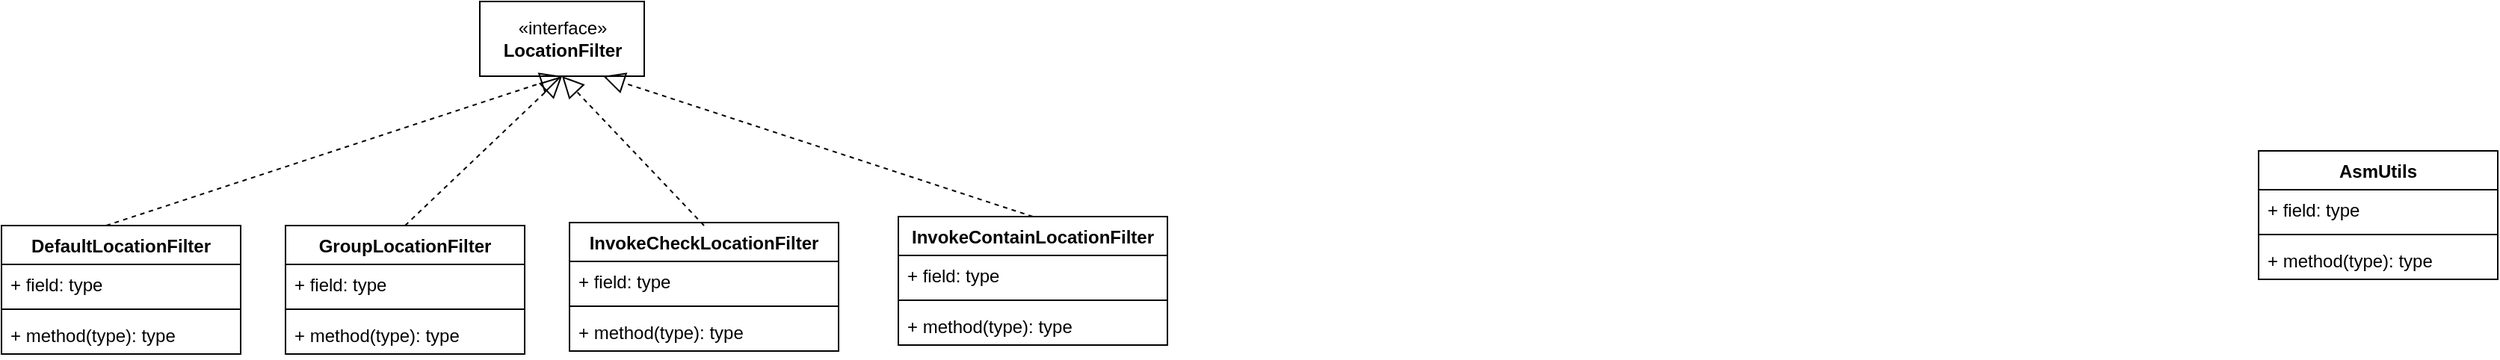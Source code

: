 <mxfile version="13.9.8" type="device"><diagram id="YqVpfJXtXAGpBOzC9GAB" name="第 1 页"><mxGraphModel dx="1186" dy="595" grid="1" gridSize="10" guides="1" tooltips="1" connect="1" arrows="1" fold="1" page="1" pageScale="1" pageWidth="33000" pageHeight="46810" math="0" shadow="0"><root><mxCell id="0"/><mxCell id="1" parent="0"/><mxCell id="HU1rTl_RN9vJXmignO6L-1" value="«interface»&lt;br&gt;&lt;b&gt;LocationFilter&lt;/b&gt;" style="html=1;" vertex="1" parent="1"><mxGeometry x="460" y="170" width="110" height="50" as="geometry"/></mxCell><mxCell id="HU1rTl_RN9vJXmignO6L-2" value="DefaultLocationFilter" style="swimlane;fontStyle=1;align=center;verticalAlign=top;childLayout=stackLayout;horizontal=1;startSize=26;horizontalStack=0;resizeParent=1;resizeParentMax=0;resizeLast=0;collapsible=1;marginBottom=0;" vertex="1" parent="1"><mxGeometry x="140" y="320" width="160" height="86" as="geometry"/></mxCell><mxCell id="HU1rTl_RN9vJXmignO6L-6" value="" style="endArrow=block;dashed=1;endFill=0;endSize=12;html=1;entryX=0.5;entryY=1;entryDx=0;entryDy=0;" edge="1" parent="HU1rTl_RN9vJXmignO6L-2" target="HU1rTl_RN9vJXmignO6L-1"><mxGeometry width="160" relative="1" as="geometry"><mxPoint x="70" as="sourcePoint"/><mxPoint x="230" as="targetPoint"/></mxGeometry></mxCell><mxCell id="HU1rTl_RN9vJXmignO6L-3" value="+ field: type" style="text;strokeColor=none;fillColor=none;align=left;verticalAlign=top;spacingLeft=4;spacingRight=4;overflow=hidden;rotatable=0;points=[[0,0.5],[1,0.5]];portConstraint=eastwest;" vertex="1" parent="HU1rTl_RN9vJXmignO6L-2"><mxGeometry y="26" width="160" height="26" as="geometry"/></mxCell><mxCell id="HU1rTl_RN9vJXmignO6L-4" value="" style="line;strokeWidth=1;fillColor=none;align=left;verticalAlign=middle;spacingTop=-1;spacingLeft=3;spacingRight=3;rotatable=0;labelPosition=right;points=[];portConstraint=eastwest;" vertex="1" parent="HU1rTl_RN9vJXmignO6L-2"><mxGeometry y="52" width="160" height="8" as="geometry"/></mxCell><mxCell id="HU1rTl_RN9vJXmignO6L-5" value="+ method(type): type" style="text;strokeColor=none;fillColor=none;align=left;verticalAlign=top;spacingLeft=4;spacingRight=4;overflow=hidden;rotatable=0;points=[[0,0.5],[1,0.5]];portConstraint=eastwest;" vertex="1" parent="HU1rTl_RN9vJXmignO6L-2"><mxGeometry y="60" width="160" height="26" as="geometry"/></mxCell><mxCell id="HU1rTl_RN9vJXmignO6L-7" value="GroupLocationFilter" style="swimlane;fontStyle=1;align=center;verticalAlign=top;childLayout=stackLayout;horizontal=1;startSize=26;horizontalStack=0;resizeParent=1;resizeParentMax=0;resizeLast=0;collapsible=1;marginBottom=0;" vertex="1" parent="1"><mxGeometry x="330" y="320" width="160" height="86" as="geometry"/></mxCell><mxCell id="HU1rTl_RN9vJXmignO6L-11" value="" style="endArrow=block;dashed=1;endFill=0;endSize=12;html=1;entryX=0.5;entryY=1;entryDx=0;entryDy=0;" edge="1" parent="HU1rTl_RN9vJXmignO6L-7" target="HU1rTl_RN9vJXmignO6L-1"><mxGeometry width="160" relative="1" as="geometry"><mxPoint x="80" as="sourcePoint"/><mxPoint x="240" as="targetPoint"/></mxGeometry></mxCell><mxCell id="HU1rTl_RN9vJXmignO6L-8" value="+ field: type" style="text;strokeColor=none;fillColor=none;align=left;verticalAlign=top;spacingLeft=4;spacingRight=4;overflow=hidden;rotatable=0;points=[[0,0.5],[1,0.5]];portConstraint=eastwest;" vertex="1" parent="HU1rTl_RN9vJXmignO6L-7"><mxGeometry y="26" width="160" height="26" as="geometry"/></mxCell><mxCell id="HU1rTl_RN9vJXmignO6L-9" value="" style="line;strokeWidth=1;fillColor=none;align=left;verticalAlign=middle;spacingTop=-1;spacingLeft=3;spacingRight=3;rotatable=0;labelPosition=right;points=[];portConstraint=eastwest;" vertex="1" parent="HU1rTl_RN9vJXmignO6L-7"><mxGeometry y="52" width="160" height="8" as="geometry"/></mxCell><mxCell id="HU1rTl_RN9vJXmignO6L-10" value="+ method(type): type" style="text;strokeColor=none;fillColor=none;align=left;verticalAlign=top;spacingLeft=4;spacingRight=4;overflow=hidden;rotatable=0;points=[[0,0.5],[1,0.5]];portConstraint=eastwest;" vertex="1" parent="HU1rTl_RN9vJXmignO6L-7"><mxGeometry y="60" width="160" height="26" as="geometry"/></mxCell><mxCell id="HU1rTl_RN9vJXmignO6L-12" value="InvokeCheckLocationFilter" style="swimlane;fontStyle=1;align=center;verticalAlign=top;childLayout=stackLayout;horizontal=1;startSize=26;horizontalStack=0;resizeParent=1;resizeParentMax=0;resizeLast=0;collapsible=1;marginBottom=0;" vertex="1" parent="1"><mxGeometry x="520" y="318" width="180" height="86" as="geometry"/></mxCell><mxCell id="HU1rTl_RN9vJXmignO6L-16" value="" style="endArrow=block;dashed=1;endFill=0;endSize=12;html=1;entryX=0.5;entryY=1;entryDx=0;entryDy=0;" edge="1" parent="HU1rTl_RN9vJXmignO6L-12" target="HU1rTl_RN9vJXmignO6L-1"><mxGeometry width="160" relative="1" as="geometry"><mxPoint x="90" y="2" as="sourcePoint"/><mxPoint x="250" y="2" as="targetPoint"/></mxGeometry></mxCell><mxCell id="HU1rTl_RN9vJXmignO6L-13" value="+ field: type" style="text;strokeColor=none;fillColor=none;align=left;verticalAlign=top;spacingLeft=4;spacingRight=4;overflow=hidden;rotatable=0;points=[[0,0.5],[1,0.5]];portConstraint=eastwest;" vertex="1" parent="HU1rTl_RN9vJXmignO6L-12"><mxGeometry y="26" width="180" height="26" as="geometry"/></mxCell><mxCell id="HU1rTl_RN9vJXmignO6L-14" value="" style="line;strokeWidth=1;fillColor=none;align=left;verticalAlign=middle;spacingTop=-1;spacingLeft=3;spacingRight=3;rotatable=0;labelPosition=right;points=[];portConstraint=eastwest;" vertex="1" parent="HU1rTl_RN9vJXmignO6L-12"><mxGeometry y="52" width="180" height="8" as="geometry"/></mxCell><mxCell id="HU1rTl_RN9vJXmignO6L-15" value="+ method(type): type" style="text;strokeColor=none;fillColor=none;align=left;verticalAlign=top;spacingLeft=4;spacingRight=4;overflow=hidden;rotatable=0;points=[[0,0.5],[1,0.5]];portConstraint=eastwest;" vertex="1" parent="HU1rTl_RN9vJXmignO6L-12"><mxGeometry y="60" width="180" height="26" as="geometry"/></mxCell><mxCell id="HU1rTl_RN9vJXmignO6L-17" value="InvokeContainLocationFilter" style="swimlane;fontStyle=1;align=center;verticalAlign=top;childLayout=stackLayout;horizontal=1;startSize=26;horizontalStack=0;resizeParent=1;resizeParentMax=0;resizeLast=0;collapsible=1;marginBottom=0;" vertex="1" parent="1"><mxGeometry x="740" y="314" width="180" height="86" as="geometry"/></mxCell><mxCell id="HU1rTl_RN9vJXmignO6L-18" value="+ field: type" style="text;strokeColor=none;fillColor=none;align=left;verticalAlign=top;spacingLeft=4;spacingRight=4;overflow=hidden;rotatable=0;points=[[0,0.5],[1,0.5]];portConstraint=eastwest;" vertex="1" parent="HU1rTl_RN9vJXmignO6L-17"><mxGeometry y="26" width="180" height="26" as="geometry"/></mxCell><mxCell id="HU1rTl_RN9vJXmignO6L-19" value="" style="line;strokeWidth=1;fillColor=none;align=left;verticalAlign=middle;spacingTop=-1;spacingLeft=3;spacingRight=3;rotatable=0;labelPosition=right;points=[];portConstraint=eastwest;" vertex="1" parent="HU1rTl_RN9vJXmignO6L-17"><mxGeometry y="52" width="180" height="8" as="geometry"/></mxCell><mxCell id="HU1rTl_RN9vJXmignO6L-20" value="+ method(type): type" style="text;strokeColor=none;fillColor=none;align=left;verticalAlign=top;spacingLeft=4;spacingRight=4;overflow=hidden;rotatable=0;points=[[0,0.5],[1,0.5]];portConstraint=eastwest;" vertex="1" parent="HU1rTl_RN9vJXmignO6L-17"><mxGeometry y="60" width="180" height="26" as="geometry"/></mxCell><mxCell id="HU1rTl_RN9vJXmignO6L-21" value="" style="endArrow=block;dashed=1;endFill=0;endSize=12;html=1;entryX=0.75;entryY=1;entryDx=0;entryDy=0;exitX=0.5;exitY=0;exitDx=0;exitDy=0;" edge="1" parent="1" source="HU1rTl_RN9vJXmignO6L-17" target="HU1rTl_RN9vJXmignO6L-1"><mxGeometry width="160" relative="1" as="geometry"><mxPoint x="830" y="300" as="sourcePoint"/><mxPoint x="1000" y="320" as="targetPoint"/></mxGeometry></mxCell><mxCell id="HU1rTl_RN9vJXmignO6L-22" value="AsmUtils" style="swimlane;fontStyle=1;align=center;verticalAlign=top;childLayout=stackLayout;horizontal=1;startSize=26;horizontalStack=0;resizeParent=1;resizeParentMax=0;resizeLast=0;collapsible=1;marginBottom=0;" vertex="1" parent="1"><mxGeometry x="1650" y="270" width="160" height="86" as="geometry"/></mxCell><mxCell id="HU1rTl_RN9vJXmignO6L-23" value="+ field: type" style="text;strokeColor=none;fillColor=none;align=left;verticalAlign=top;spacingLeft=4;spacingRight=4;overflow=hidden;rotatable=0;points=[[0,0.5],[1,0.5]];portConstraint=eastwest;" vertex="1" parent="HU1rTl_RN9vJXmignO6L-22"><mxGeometry y="26" width="160" height="26" as="geometry"/></mxCell><mxCell id="HU1rTl_RN9vJXmignO6L-24" value="" style="line;strokeWidth=1;fillColor=none;align=left;verticalAlign=middle;spacingTop=-1;spacingLeft=3;spacingRight=3;rotatable=0;labelPosition=right;points=[];portConstraint=eastwest;" vertex="1" parent="HU1rTl_RN9vJXmignO6L-22"><mxGeometry y="52" width="160" height="8" as="geometry"/></mxCell><mxCell id="HU1rTl_RN9vJXmignO6L-25" value="+ method(type): type" style="text;strokeColor=none;fillColor=none;align=left;verticalAlign=top;spacingLeft=4;spacingRight=4;overflow=hidden;rotatable=0;points=[[0,0.5],[1,0.5]];portConstraint=eastwest;" vertex="1" parent="HU1rTl_RN9vJXmignO6L-22"><mxGeometry y="60" width="160" height="26" as="geometry"/></mxCell></root></mxGraphModel></diagram></mxfile>